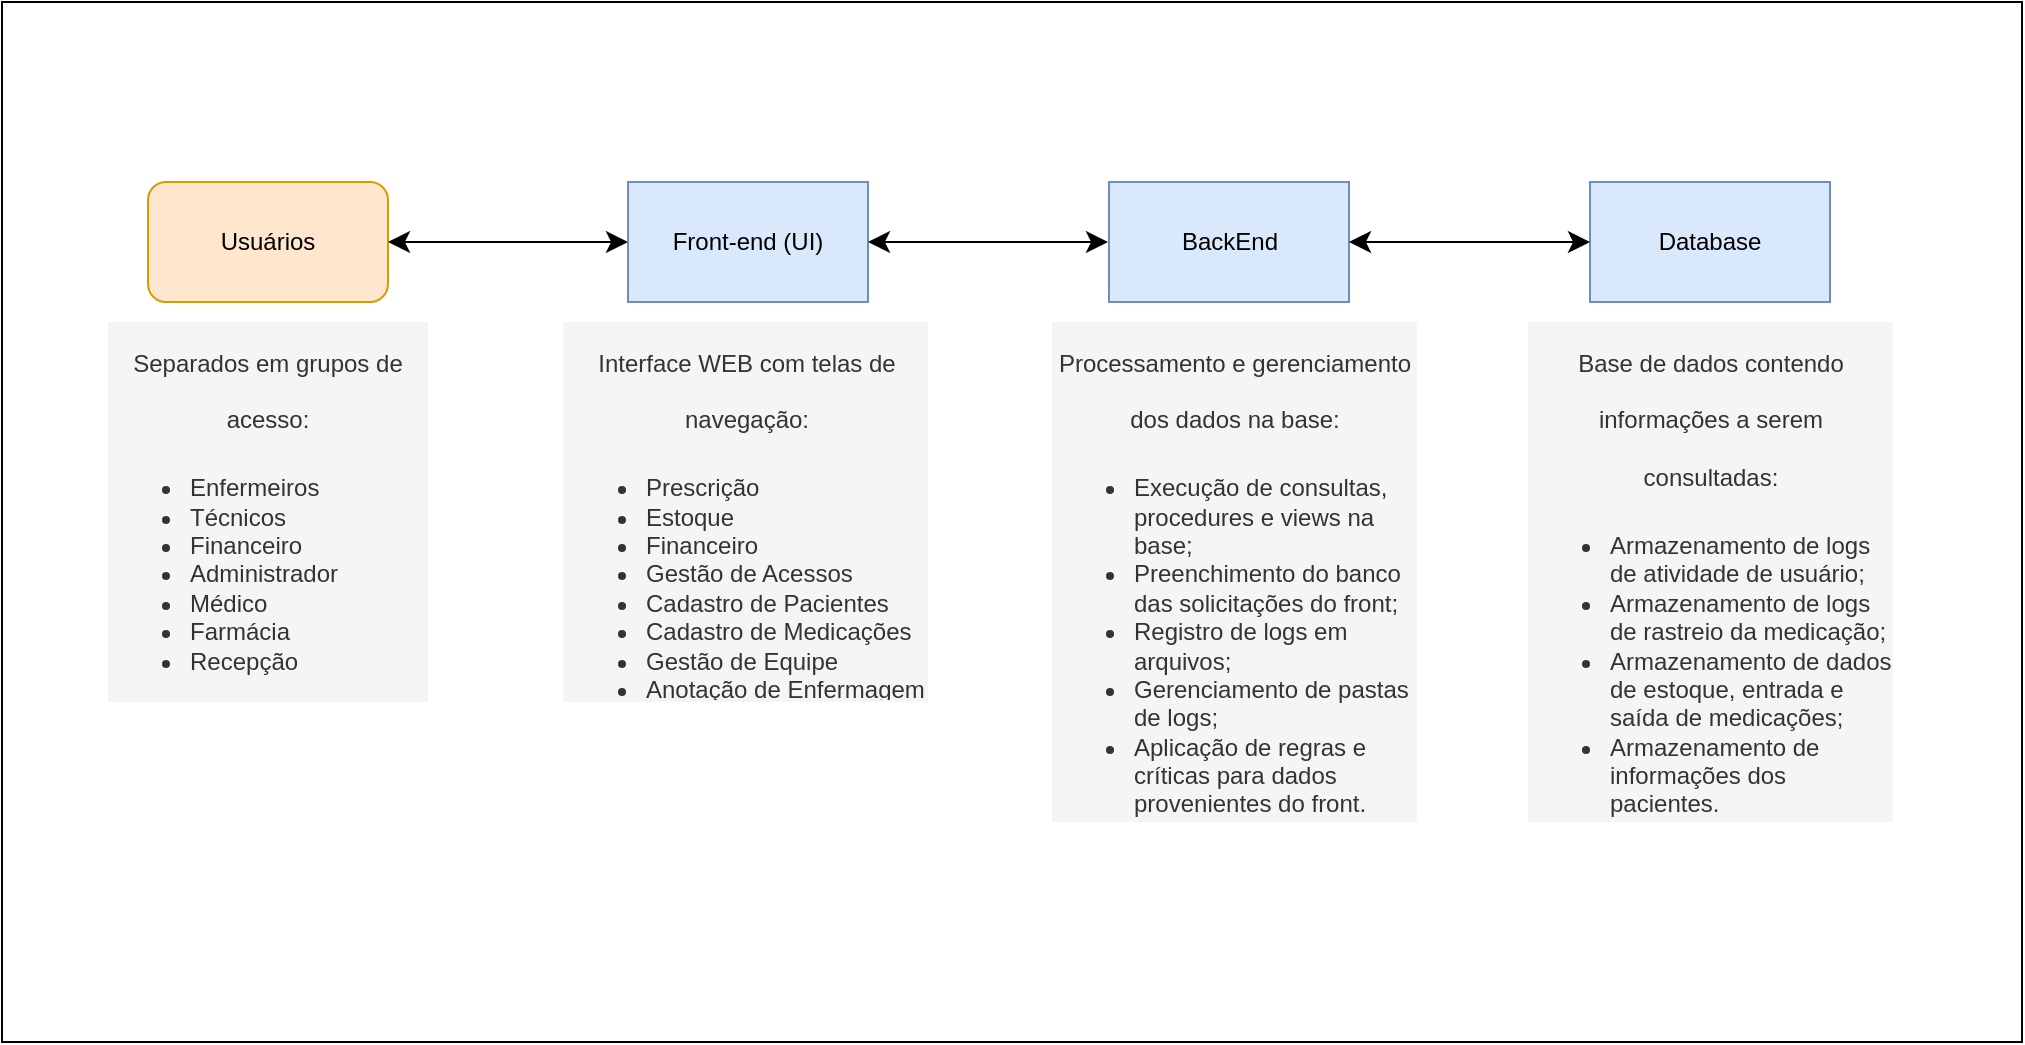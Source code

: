 <mxfile version="26.2.9">
  <diagram id="C5RBs43oDa-KdzZeNtuy" name="Page-1">
    <mxGraphModel dx="1126" dy="644" grid="1" gridSize="10" guides="1" tooltips="1" connect="1" arrows="1" fold="1" page="1" pageScale="1" pageWidth="827" pageHeight="1169" math="0" shadow="0">
      <root>
        <mxCell id="WIyWlLk6GJQsqaUBKTNV-0" />
        <mxCell id="WIyWlLk6GJQsqaUBKTNV-1" parent="WIyWlLk6GJQsqaUBKTNV-0" />
        <mxCell id="_6gM1oEJwZBRFXto4Cd2-40" value="" style="rounded=0;whiteSpace=wrap;html=1;" parent="WIyWlLk6GJQsqaUBKTNV-1" vertex="1">
          <mxGeometry x="67" y="370" width="1010" height="520" as="geometry" />
        </mxCell>
        <mxCell id="_6gM1oEJwZBRFXto4Cd2-2" value="Usuários" style="rounded=1;whiteSpace=wrap;html=1;fillColor=#ffe6cc;strokeColor=#d79b00;" parent="WIyWlLk6GJQsqaUBKTNV-1" vertex="1">
          <mxGeometry x="140" y="460" width="120" height="60" as="geometry" />
        </mxCell>
        <mxCell id="_6gM1oEJwZBRFXto4Cd2-7" value="BackEnd" style="rounded=0;whiteSpace=wrap;html=1;fillColor=#dae8fc;strokeColor=#6c8ebf;" parent="WIyWlLk6GJQsqaUBKTNV-1" vertex="1">
          <mxGeometry x="620.5" y="460" width="120" height="60" as="geometry" />
        </mxCell>
        <mxCell id="_6gM1oEJwZBRFXto4Cd2-8" value="Database" style="rounded=0;whiteSpace=wrap;html=1;fillColor=#dae8fc;strokeColor=#6c8ebf;" parent="WIyWlLk6GJQsqaUBKTNV-1" vertex="1">
          <mxGeometry x="861" y="460" width="120" height="60" as="geometry" />
        </mxCell>
        <mxCell id="_6gM1oEJwZBRFXto4Cd2-20" value="" style="endArrow=classic;startArrow=classic;html=1;rounded=0;fontSize=12;startSize=8;endSize=8;curved=1;entryX=1;entryY=0.5;entryDx=0;entryDy=0;exitX=0;exitY=0.5;exitDx=0;exitDy=0;" parent="WIyWlLk6GJQsqaUBKTNV-1" source="_6gM1oEJwZBRFXto4Cd2-25" target="_6gM1oEJwZBRFXto4Cd2-2" edge="1">
          <mxGeometry width="50" height="50" relative="1" as="geometry">
            <mxPoint x="350" y="480" as="sourcePoint" />
            <mxPoint x="330.0" y="450" as="targetPoint" />
          </mxGeometry>
        </mxCell>
        <mxCell id="_6gM1oEJwZBRFXto4Cd2-24" value="" style="endArrow=classic;startArrow=classic;html=1;rounded=0;fontSize=12;startSize=8;endSize=8;curved=1;entryX=1;entryY=0.5;entryDx=0;entryDy=0;exitX=0;exitY=0.5;exitDx=0;exitDy=0;" parent="WIyWlLk6GJQsqaUBKTNV-1" source="_6gM1oEJwZBRFXto4Cd2-8" target="_6gM1oEJwZBRFXto4Cd2-7" edge="1">
          <mxGeometry width="50" height="50" relative="1" as="geometry">
            <mxPoint x="3" y="880" as="sourcePoint" />
            <mxPoint x="53" y="830" as="targetPoint" />
          </mxGeometry>
        </mxCell>
        <mxCell id="_6gM1oEJwZBRFXto4Cd2-25" value="Front-end (UI)" style="rounded=0;whiteSpace=wrap;html=1;fillColor=#dae8fc;strokeColor=#6c8ebf;" parent="WIyWlLk6GJQsqaUBKTNV-1" vertex="1">
          <mxGeometry x="380" y="460" width="120" height="60" as="geometry" />
        </mxCell>
        <mxCell id="_6gM1oEJwZBRFXto4Cd2-27" value="" style="endArrow=classic;startArrow=classic;html=1;rounded=0;fontSize=12;startSize=8;endSize=8;curved=1;entryX=1;entryY=0.5;entryDx=0;entryDy=0;exitX=0;exitY=0.5;exitDx=0;exitDy=0;" parent="WIyWlLk6GJQsqaUBKTNV-1" target="_6gM1oEJwZBRFXto4Cd2-25" edge="1">
          <mxGeometry width="50" height="50" relative="1" as="geometry">
            <mxPoint x="620" y="490" as="sourcePoint" />
            <mxPoint x="524" y="300" as="targetPoint" />
          </mxGeometry>
        </mxCell>
        <mxCell id="_6gM1oEJwZBRFXto4Cd2-28" value="&lt;h1 style=&quot;margin-top: 0px;&quot;&gt;&lt;span style=&quot;font-size: 12px; font-weight: 400;&quot;&gt;Interface WEB com telas de navegação:&lt;/span&gt;&lt;/h1&gt;&lt;div&gt;&lt;ul&gt;&lt;li style=&quot;text-align: left;&quot;&gt;&lt;span style=&quot;font-size: 12px; font-weight: 400;&quot;&gt;Prescrição&lt;/span&gt;&lt;/li&gt;&lt;li style=&quot;text-align: left;&quot;&gt;&lt;span style=&quot;font-size: 12px; font-weight: 400;&quot;&gt;Estoque&lt;/span&gt;&lt;/li&gt;&lt;li style=&quot;text-align: left;&quot;&gt;Financeiro&lt;/li&gt;&lt;li style=&quot;text-align: left;&quot;&gt;Gestão de Acessos&lt;/li&gt;&lt;li style=&quot;text-align: left;&quot;&gt;Cadastro de Pacientes&lt;/li&gt;&lt;li style=&quot;text-align: left;&quot;&gt;Cadastro de Medicações&lt;/li&gt;&lt;li style=&quot;text-align: left;&quot;&gt;Gestão de Equipe&lt;/li&gt;&lt;li style=&quot;text-align: left;&quot;&gt;Anotação de Enfermagem&lt;/li&gt;&lt;/ul&gt;&lt;/div&gt;" style="text;html=1;whiteSpace=wrap;overflow=hidden;rounded=0;spacing=2;verticalAlign=middle;textDirection=ltr;align=center;fillColor=#f5f5f5;fontColor=#333333;strokeColor=none;" parent="WIyWlLk6GJQsqaUBKTNV-1" vertex="1">
          <mxGeometry x="347.5" y="530" width="182.5" height="190" as="geometry" />
        </mxCell>
        <mxCell id="pofepNenFKeIfjBy4pz1-0" value="&lt;h1 style=&quot;margin-top: 0px;&quot;&gt;&lt;span style=&quot;font-size: 12px; font-weight: 400;&quot;&gt;Separados em grupos de acesso:&lt;/span&gt;&lt;/h1&gt;&lt;div&gt;&lt;ul&gt;&lt;li style=&quot;text-align: left;&quot;&gt;&lt;span style=&quot;font-size: 12px; font-weight: 400;&quot;&gt;Enfermeiros&lt;/span&gt;&lt;/li&gt;&lt;li style=&quot;text-align: left;&quot;&gt;&lt;span style=&quot;font-size: 12px; font-weight: 400;&quot;&gt;Técnicos&lt;/span&gt;&lt;/li&gt;&lt;li style=&quot;text-align: left;&quot;&gt;&lt;span style=&quot;font-size: 12px; font-weight: 400;&quot;&gt;Financeiro&lt;/span&gt;&lt;/li&gt;&lt;li style=&quot;text-align: left;&quot;&gt;&lt;span style=&quot;font-size: 12px; font-weight: 400;&quot;&gt;Administrador&lt;/span&gt;&lt;/li&gt;&lt;li style=&quot;text-align: left;&quot;&gt;&lt;span style=&quot;font-size: 12px; font-weight: 400;&quot;&gt;Médico&lt;/span&gt;&lt;/li&gt;&lt;li style=&quot;text-align: left;&quot;&gt;&lt;span style=&quot;font-size: 12px; font-weight: 400;&quot;&gt;Farmácia&lt;/span&gt;&lt;/li&gt;&lt;li style=&quot;text-align: left;&quot;&gt;&lt;span style=&quot;font-size: 12px; font-weight: 400;&quot;&gt;Recepção&lt;/span&gt;&lt;/li&gt;&lt;/ul&gt;&lt;/div&gt;" style="text;html=1;whiteSpace=wrap;overflow=hidden;rounded=0;spacing=2;verticalAlign=middle;textDirection=ltr;align=center;fillColor=#f5f5f5;fontColor=#333333;strokeColor=none;" vertex="1" parent="WIyWlLk6GJQsqaUBKTNV-1">
          <mxGeometry x="120" y="530" width="160" height="190" as="geometry" />
        </mxCell>
        <mxCell id="pofepNenFKeIfjBy4pz1-1" value="&lt;h1 style=&quot;margin-top: 0px;&quot;&gt;&lt;span style=&quot;font-size: 12px; font-weight: 400;&quot;&gt;Processamento e gerenciamento dos dados na base:&lt;/span&gt;&lt;/h1&gt;&lt;div&gt;&lt;ul&gt;&lt;li style=&quot;text-align: left;&quot;&gt;Execução de consultas, procedures e views na base;&lt;/li&gt;&lt;li style=&quot;text-align: left;&quot;&gt;Preenchimento do banco das solicitações do front;&lt;/li&gt;&lt;li style=&quot;text-align: left;&quot;&gt;Registro de logs em arquivos;&lt;/li&gt;&lt;li style=&quot;text-align: left;&quot;&gt;Gerenciamento de pastas de logs;&lt;/li&gt;&lt;li style=&quot;text-align: left;&quot;&gt;Aplicação de regras e críticas para dados provenientes do front.&lt;/li&gt;&lt;/ul&gt;&lt;/div&gt;" style="text;html=1;whiteSpace=wrap;overflow=hidden;rounded=0;spacing=2;verticalAlign=middle;textDirection=ltr;align=center;fillColor=#f5f5f5;fontColor=#333333;strokeColor=none;" vertex="1" parent="WIyWlLk6GJQsqaUBKTNV-1">
          <mxGeometry x="592" y="530" width="182.5" height="250" as="geometry" />
        </mxCell>
        <mxCell id="pofepNenFKeIfjBy4pz1-2" value="&lt;h1 style=&quot;margin-top: 0px;&quot;&gt;&lt;span style=&quot;font-size: 12px; font-weight: 400;&quot;&gt;Base de dados contendo informações a serem consultadas:&lt;/span&gt;&lt;/h1&gt;&lt;div&gt;&lt;ul&gt;&lt;li style=&quot;text-align: left;&quot;&gt;&lt;span style=&quot;background-color: transparent; color: light-dark(rgb(51, 51, 51), rgb(193, 193, 193));&quot;&gt;Armazenamento de logs de atividade de usuário;&lt;/span&gt;&lt;/li&gt;&lt;li style=&quot;text-align: left;&quot;&gt;&lt;span style=&quot;background-color: transparent; color: light-dark(rgb(51, 51, 51), rgb(193, 193, 193));&quot;&gt;Armazenamento de logs de rastreio da medicação;&lt;/span&gt;&lt;/li&gt;&lt;li style=&quot;text-align: left;&quot;&gt;&lt;span style=&quot;background-color: transparent; color: light-dark(rgb(51, 51, 51), rgb(193, 193, 193));&quot;&gt;Armazenamento de dados de estoque, entrada e saída de medicações;&lt;/span&gt;&lt;/li&gt;&lt;li style=&quot;text-align: left;&quot;&gt;&lt;span style=&quot;background-color: transparent; color: light-dark(rgb(51, 51, 51), rgb(193, 193, 193));&quot;&gt;Armazenamento de informações dos pacientes.&lt;/span&gt;&lt;/li&gt;&lt;/ul&gt;&lt;/div&gt;" style="text;html=1;whiteSpace=wrap;overflow=hidden;rounded=0;spacing=2;verticalAlign=middle;textDirection=ltr;align=center;fillColor=#f5f5f5;fontColor=#333333;strokeColor=none;" vertex="1" parent="WIyWlLk6GJQsqaUBKTNV-1">
          <mxGeometry x="830" y="530" width="182.5" height="250" as="geometry" />
        </mxCell>
      </root>
    </mxGraphModel>
  </diagram>
</mxfile>
